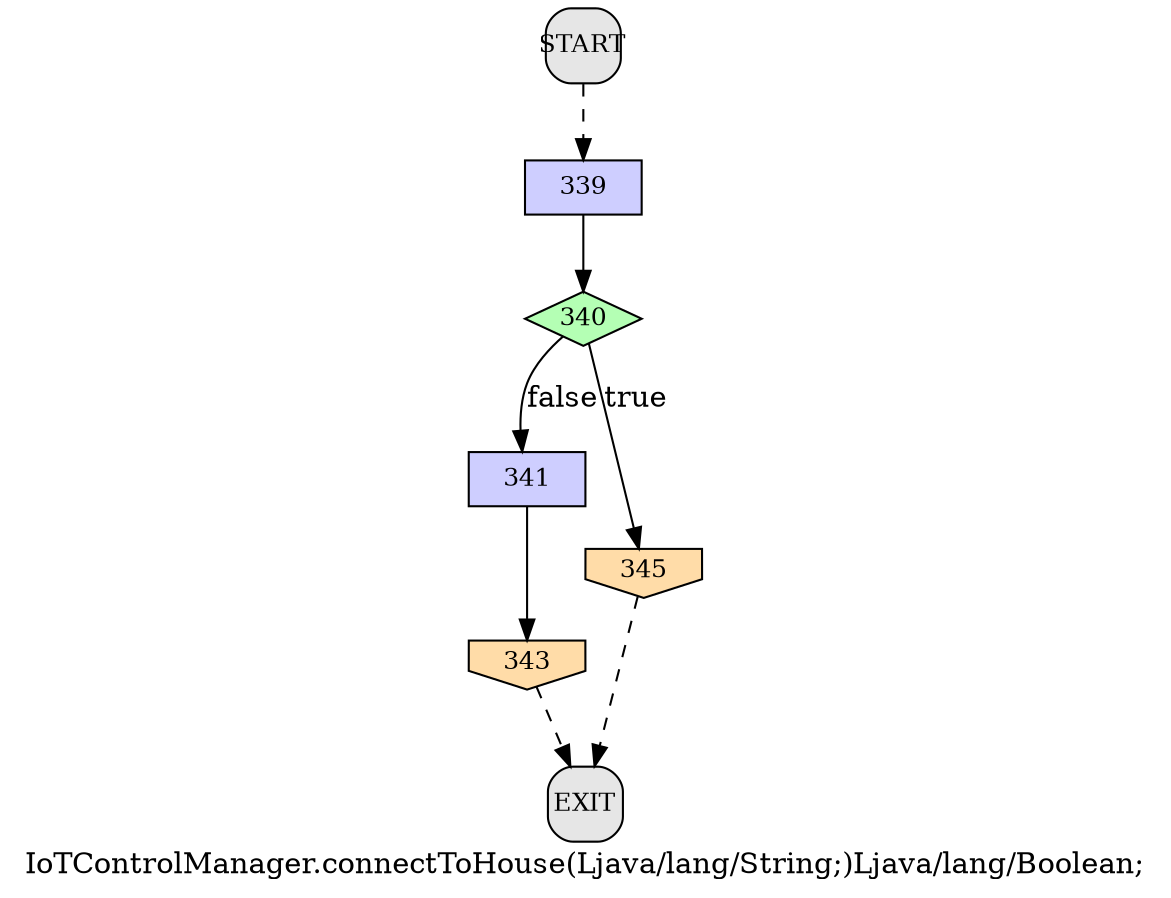 /* --------------------------------------------------- */
/* Generated by Dr. Garbage Control Flow Graph Factory */
/* http://www.drgarbage.com                            */
/* Version: 4.5.0.201508311741                         */
/* Retrieved on: 2015-12-01 08:09:23.793               */
/* --------------------------------------------------- */
digraph "IoTControlManager.connectToHouse(Ljava/lang/String;)Ljava/lang/Boolean;" {
 graph [label="IoTControlManager.connectToHouse(Ljava/lang/String;)Ljava/lang/Boolean;"];
 2 [label="339", shape=box, style=filled, fillcolor="#CECEFF", fixedsize=true, fontsize=12, width=0.78, height=0.36 ]
 3 [label="340", shape=diamond, style=filled, fillcolor="#B4FFB4", fixedsize=true, fontsize=12, width=0.78, height=0.36 ]
 4 [label="341", shape=box, style=filled, fillcolor="#CECEFF", fixedsize=true, fontsize=12, width=0.78, height=0.36 ]
 5 [label="343", shape=invhouse, style=filled, fillcolor="#FFDCA8", fixedsize=true, fontsize=12, width=0.78, height=0.36 ]
 6 [label="345", shape=invhouse, style=filled, fillcolor="#FFDCA8", fixedsize=true, fontsize=12, width=0.78, height=0.36 ]
 7 [label="START", shape=box, style="filled, rounded", fillcolor="#E6E6E6", fixedsize=true, fontsize=12, width=0.5, height=0.5 ]
 8 [label="EXIT", shape=box, style="filled, rounded", fillcolor="#E6E6E6", fixedsize=true, fontsize=12, width=0.5, height=0.5 ]
 7 -> 2 [label="", style=dashed ]
 2 -> 3 [label="", style=solid ]
 3 -> 4 [label="false", style=solid ]
 4 -> 5 [label="", style=solid ]
 3 -> 6 [label="true", style=solid ]
 5 -> 8 [label="", style=dashed ]
 6 -> 8 [label="", style=dashed ]
}
